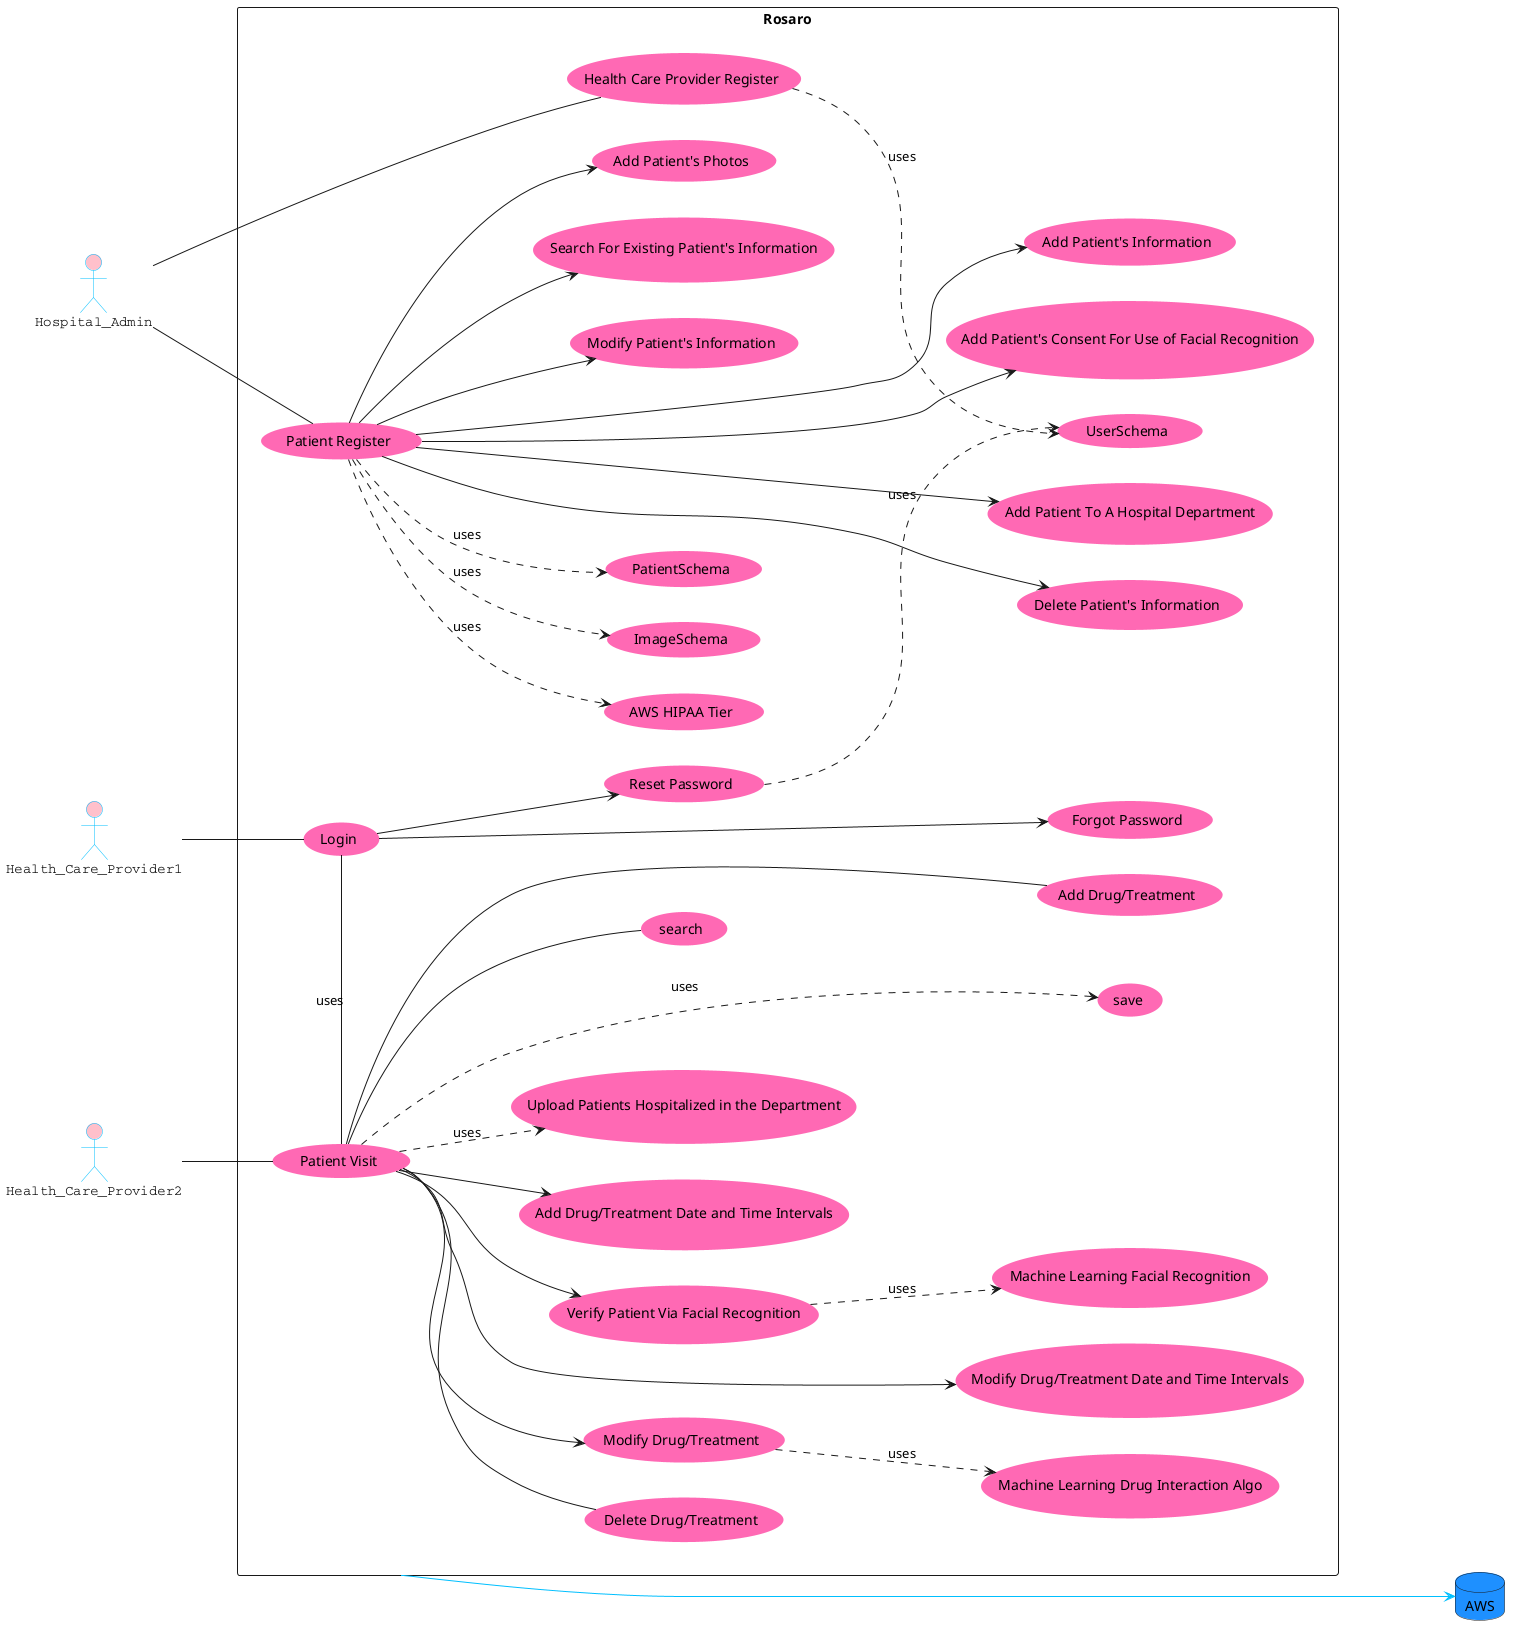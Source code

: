 @startuml
'https://plantuml.com/use-case-diagram



left to right direction
skinparam packageStyle rectangle



actor Health_Care_Provider1
actor Health_Care_Provider2
actor Hospital_Admin
database AWS
rectangle Rosaro {


  Health_Care_Provider1 -- (Login)


  Health_Care_Provider2  -- (Patient Visit)
  Hospital_Admin-- (Patient Register)
  Hospital_Admin -- (Health Care Provider Register)
  (Health Care Provider Register) ..> (UserSchema) : uses

  (Patient Register) ---> (Add Patient's Information)
  (Patient Register) --> (Modify Patient's Information)
  (Patient Register) ---> (Delete Patient's Information)
  (Patient Register) --> (Search For Existing Patient's Information)
  (Patient Register) ---> (Add Patient To A Hospital Department)
  (Patient Register) --> (Add Patient's Photos)
  (Patient Register) ---> (Add Patient's Consent For Use of Facial Recognition)
  (Patient Register) ..> (AWS HIPAA Tier) : uses
  (Patient Register) ..> (ImageSchema) : uses
  (Patient Register) ..> (PatientSchema) : uses


  (Login) --> (Reset Password)
  (Reset Password) ..> (UserSchema) : uses
  (Login) ---> (Forgot Password)

  (Patient Visit) - (Login) : uses
  (Patient Visit) ..> (Upload Patients Hospitalized in the Department) : uses
  (Patient Visit) ...> (save) : uses
  (Patient Visit) -- (search)
(Patient Visit) --- (Add Drug/Treatment)
(Patient Visit) -- (Delete Drug/Treatment)
(Patient Visit) -->(Modify Drug/Treatment)

(Patient Visit) ---> (Modify Drug/Treatment Date and Time Intervals)
(Patient Visit) --> (Verify Patient Via Facial Recognition)
(Verify Patient Via Facial Recognition) ..> (Machine Learning Facial Recognition) : uses
(Modify Drug/Treatment) ..>(Machine Learning Drug Interaction Algo): uses
(Patient Visit) --> (Add Drug/Treatment Date and Time Intervals)
}

skinparam actor {
BorderColor black
FontName Courier
BackgroundColor Pink
}

skinparam usecase {
BackgroundColor hotpink
BorderColor hotpink


}

skinparam sequence {
ArrowColor DeepSkyBlue
ActorBorderColor DeepSkyBlue
LifeLineBorderColor blue
LifeLineBackgroundColor #A9DCDF

ParticipantBorderColor DeepSkyBlue
ParticipantBackgroundColor DodgerBlue
ParticipantFontName Impact
ParticipantFontSize 17
ParticipantFontColor #A9DCDF


}
skinparam databaseBackgroundColor DodgerBlue

Rosaro -----> AWS
@enduml